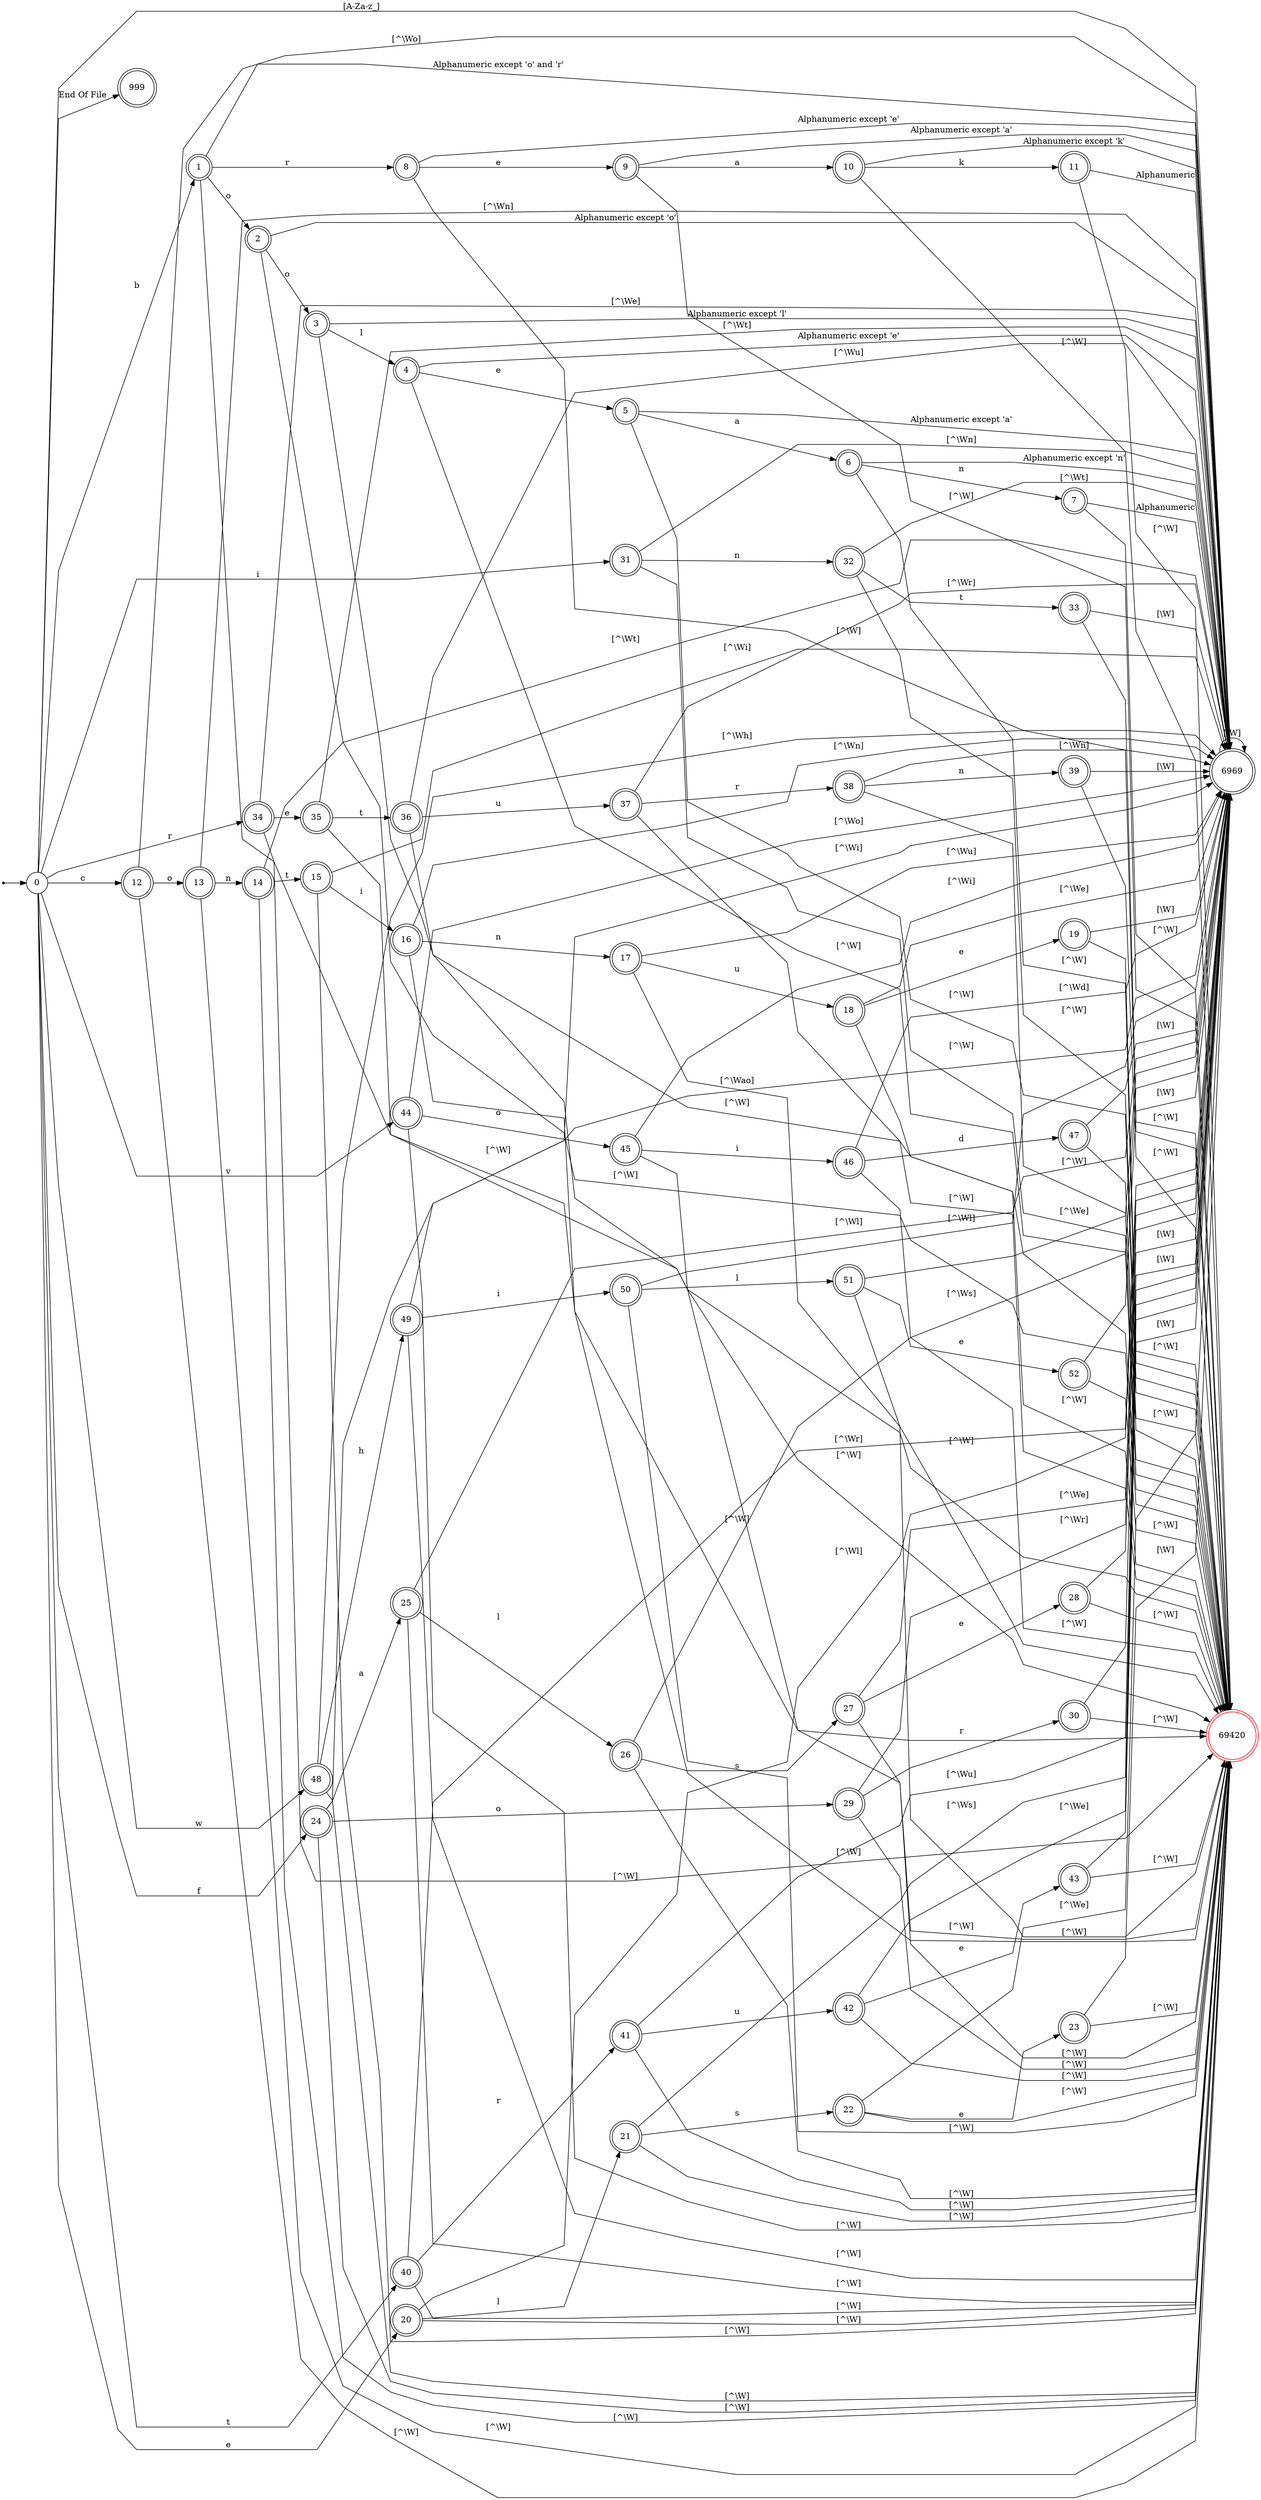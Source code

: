 // A few notes:
// Alphabet: [A-Za-z_] = [A-Z] + [a-z] + [_]
// Alphanumeric: [A-Za-z0-9_] = Alphabet + [0-9]
  
digraph vc_dfa {
  /**
   * Graph layout: Left to right.
   * Line style: Straight lines.
   */
  rankdir = LR;
  splines = polyline;


  /**
   * States.
   */
  // Start state.
  node [shape = point];
  start;
  node [shape = circle];
  start_state [label = "0"];

  start -> start_state;
  node [shape = doublecircle; color = red];
  state_error [label = "69420"]; // Error.

  node [shape = doublecircle; color = black];
  state_identifier [label = "6969"]; // Identifier.
  state_eof [label = "999"]; // End of file.
  
  // Note: Stop states are either:
  // 1. A keyword.
  // 2. A valid identifier.
  // 3. A valid number (integer/float).
  // 4. A valid operator.
  // 5. A valid separator.
  // 6. A valid string.
  // 7. A valid comment.

  // Start-to-EOF.
  start_state -> state_eof [label = "End Of File"];

  // Start-to-identifier.
  start_state -> state_identifier [label = "[A-Za-z_]"];
  state_identifier -> state_identifier [label = "[\\W]"];

  // Keywords/Identifiers.
  state_b [label = "1"];
  start_state -> state_b [label = "b"];
  state_bo [label = "2"];
  state_b -> state_bo [label = "o"];
  state_boo [label = "3"];
  state_bo -> state_boo [label = "o"];
  state_bool [label = "4"];
  state_boo -> state_bool [label = "l"];
  state_boole [label = "5"];
  state_bool -> state_boole [label = "e"];
  state_boolea [label = "6"];
  state_boole -> state_boolea [label = "a"];
  state_boolean [label = "7"]; // Keyword: boolean.
  state_boolea -> state_boolean [label = "n"];

  state_br [label = "8"];
  state_b -> state_br [label = "r"];
  state_bre [label = "9"];
  state_br -> state_bre [label = "e"];
  state_brea [label = "10"];
  state_bre -> state_brea [label = "a"];
  state_break [label = "11"]; // Keyword: break.
  state_brea -> state_break [label = "k"];

  state_c [label = "12"];
  start_state -> state_c [label = "c"];
  state_co [label = "13"];
  state_c -> state_co [label = "o"];
  state_con [label = "14"];
  state_co -> state_con [label = "n"];
  state_cont [label = "15"];
  state_con -> state_cont [label = "t"];
  state_conti [label = "16"];
  state_cont -> state_conti [label = "i"];
  state_contin [label = "17"];
  state_conti -> state_contin [label = "n"];
  state_continu [label = "18"];
  state_contin -> state_continu [label = "u"];
  state_continue [label = "19"]; // Keyword: continue.
  state_continu -> state_continue [label = "e"];

  state_e [label = "20"];
  start_state -> state_e [label = "e"];
  state_el [label = "21"];
  state_e -> state_el [label = "l"];
  state_els [label = "22"];
  state_el -> state_els [label = "s"];
  state_else [label = "23"]; // Keyword: else.
  state_els -> state_else [label = "e"];

  state_f [label = "24"];
  start_state -> state_f [label = "f"];
  state_fa [label = "25"];
  state_f -> state_fa [label = "a"];
  state_fal [label = "26"];
  state_fa -> state_fal [label = "l"];
  state_fals [label = "27"];
  state_fal -> state_fals [label = "s"];
  state_false [label = "28"]; // Keyword: false.
  state_fals -> state_false [label = "e"];

  state_fo [label = "29"];
  state_f -> state_fo [label = "o"];
  state_for [label = "30"]; // Keyword: for.
  state_fo -> state_for [label = "r"];

  state_i [label = "31"];
  start_state -> state_i [label = "i"];
  state_in [label = "32"];
  state_i -> state_in [label = "n"];
  state_int [label = "33"]; // Keyword: int.
  state_in -> state_int [label = "t"];

  state_r [label = "34"];
  start_state -> state_r [label = "r"];
  state_re [label = "35"];
  state_r -> state_re [label = "e"];
  state_ret [label = "36"];
  state_re -> state_ret [label = "t"];
  state_retu [label = "37"];
  state_ret -> state_retu [label = "u"];
  state_retur [label = "38"];
  state_retu -> state_retur [label = "r"];
  state_return [label = "39"]; // Keyword: return.
  state_retur -> state_return [label = "n"];

  state_t [label = "40"];
  start_state -> state_t [label = "t"];
  state_tr [label = "41"];
  state_t -> state_tr [label = "r"];
  state_tru [label = "42"];
  state_tr -> state_tru [label = "u"];
  state_true [label = "43"]; // Keyword: true.
  state_tru -> state_true [label = "e"];

  state_v [label = "44"];
  start_state -> state_v [label = "v"];
  state_vo [label = "45"];
  state_v -> state_vo [label = "o"];
  state_voi [label = "46"];
  state_vo -> state_voi [label = "i"];
  state_void [label = "47"]; // Keyword: void.
  state_voi -> state_void [label = "d"];

  state_w [label = "48"];
  start_state -> state_w [label = "w"];
  state_wh [label = "49"];
  state_w -> state_wh [label = "h"];
  state_whi [label = "50"];
  state_wh -> state_whi [label = "i"];
  state_whil [label = "51"];
  state_whi -> state_whil [label = "l"];
  state_while [label = "52"]; // Keyword: while.
  state_whil -> state_while [label = "e"];

  // Identifiers from invalid keywords.
  state_b -> state_identifier [label = "Alphanumeric except 'o' and 'r'"];
  state_bo -> state_identifier [label = "Alphanumeric except 'o'"];
  state_boo -> state_identifier [label = "Alphanumeric except 'l'"];
  state_bool -> state_identifier [label = "Alphanumeric except 'e'"];
  state_boole -> state_identifier [label = "Alphanumeric except 'a'"];
  state_boolea -> state_identifier [label = "Alphanumeric except 'n'"];
  state_boolean -> state_identifier [label = "Alphanumeric"];

  state_br -> state_identifier [label = "Alphanumeric except 'e'"];
  state_bre -> state_identifier [label = "Alphanumeric except 'a'"]; 
  state_brea -> state_identifier [label = "Alphanumeric except 'k'"];
  state_break -> state_identifier [label = "Alphanumeric"];

  state_c -> state_identifier [label = "[^\\Wo]"];
  state_co -> state_identifier [label = "[^\\Wn]"];
  state_con -> state_identifier [label = "[^\\Wt]"];
  state_cont -> state_identifier [label = "[^\\Wi]"];
  state_conti -> state_identifier [label = "[^\\Wn]"];
  state_contin -> state_identifier [label = "[^\\Wu]"];
  state_continu -> state_identifier [label = "[^\\We]"];
  state_continue -> state_identifier [label = "[\\W]"];

  state_e -> state_identifier [label = "[^\\Wl]"];
  state_el -> state_identifier [label = "[^\\Ws]"];
  state_els -> state_identifier [label = "[^\\We]"];
  state_else -> state_identifier [label = "[\\W]"];

  state_f -> state_identifier [label = "[^\\Wao]"];
  state_fa -> state_identifier [label = "[^\\Wl]"];
  state_fal -> state_identifier [label = "[^\\Ws]"];
  state_fals -> state_identifier [label = "[^\\We]"];
  state_false -> state_identifier [label = "[\\W]"];

  state_fo -> state_identifier [label = "[^\\Wr]"];
  state_for -> state_identifier [label = "[\\W]"];

  state_i -> state_identifier [label = "[^\\Wn]"];
  state_in -> state_identifier [label = "[^\\Wt]"];
  state_int -> state_identifier [label = "[\\W]"];

  state_r -> state_identifier [label = "[^\\We]"];
  state_re -> state_identifier [label = "[^\\Wt]"];
  state_ret -> state_identifier [label = "[^\\Wu]"];
  state_retu -> state_identifier [label = "[^\\Wr]"];
  state_retur -> state_identifier [label = "[^\\Wn]"];
  state_return -> state_identifier [label = "[\\W]"];

  state_t -> state_identifier [label = "[^\\Wr]"];
  state_tr -> state_identifier [label = "[^\\Wu]"];
  state_tru -> state_identifier [label = "[^\\We]"];
  state_true -> state_identifier [label = "[\\W]"];

  state_v -> state_identifier [label = "[^\\Wo]"];
  state_vo -> state_identifier [label = "[^\\Wi]"];
  state_voi -> state_identifier [label = "[^\\Wd]"];
  state_void -> state_identifier [label = "[\\W]"];

  state_w -> state_identifier [label = "[^\\Wh]"];
  state_wh -> state_identifier [label = "[^\\Wi]"];
  state_whi -> state_identifier [label = "[^\\Wl]"];
  state_whil -> state_identifier [label = "[^\\We]"];
  state_while -> state_identifier [label = "[\\W]"];

  // Errors from invalid keywords.
  // Should not be error if the label is 
  state_b -> state_error [label = "[^\\W]"];
  state_bo -> state_error [label = "[^\\W]"];
  state_boo -> state_error [label = "[^\\W]"];
  state_bool -> state_error [label = "[^\\W]"];
  state_boole -> state_error [label = "[^\\W]"];
  state_boolea -> state_error [label = "[^\\W]"];
  state_boolean -> state_error [label = "[^\\W]"];

  state_br -> state_error [label = "[^\\W]"];
  state_bre -> state_error [label = "[^\\W]"];
  state_brea -> state_error [label = "[^\\W]"];
  state_break -> state_error [label = "[^\\W]"];

  state_c -> state_error [label = "[^\\W]"];
  state_co -> state_error [label = "[^\\W]"];
  state_con -> state_error [label = "[^\\W]"];
  state_cont -> state_error [label = "[^\\W]"];
  state_conti -> state_error [label = "[^\\W]"];
  state_contin -> state_error [label = "[^\\W]"];
  state_continu -> state_error [label = "[^\\W]"];
  state_continue -> state_error [label = "[^\\W]"];

  state_e -> state_error [label = "[^\\W]"];
  state_el -> state_error [label = "[^\\W]"];
  state_els -> state_error [label = "[^\\W]"];
  state_else -> state_error [label = "[^\\W]"];

  state_f -> state_error [label = "[^\\W]"];
  state_fa -> state_error [label = "[^\\W]"];
  state_fal -> state_error [label = "[^\\W]"];
  state_fals -> state_error [label = "[^\\W]"];
  state_false -> state_error [label = "[^\\W]"];

  state_fo -> state_error [label = "[^\\W]"];
  state_for -> state_error [label = "[^\\W]"];

  state_i -> state_error [label = "[^\\W]"];
  state_in -> state_error [label = "[^\\W]"];
  state_int -> state_error [label = "[^\\W]"];

  state_r -> state_error [label = "[^\\W]"];
  state_re -> state_error [label = "[^\\W]"];
  state_ret -> state_error [label = "[^\\W]"];
  state_retu -> state_error [label = "[^\\W]"];
  state_retur -> state_error [label = "[^\\W]"];
  state_return -> state_error [label = "[^\\W]"];

  state_t -> state_error [label = "[^\\W]"];
  state_tr -> state_error [label = "[^\\W]"];
  state_tru -> state_error [label = "[^\\W]"];
  state_true -> state_error [label = "[^\\W]"];

  state_v -> state_error [label = "[^\\W]"];
  state_vo -> state_error [label = "[^\\W]"];
  state_voi -> state_error [label = "[^\\W]"];
  state_void -> state_error [label = "[^\\W]"];

  state_w -> state_error [label = "[^\\W]"];
  state_wh -> state_error [label = "[^\\W]"];
  state_whi -> state_error [label = "[^\\W]"];
  state_whil -> state_error [label = "[^\\W]"];
  state_while -> state_error [label = "[^\\W]"];

  
}